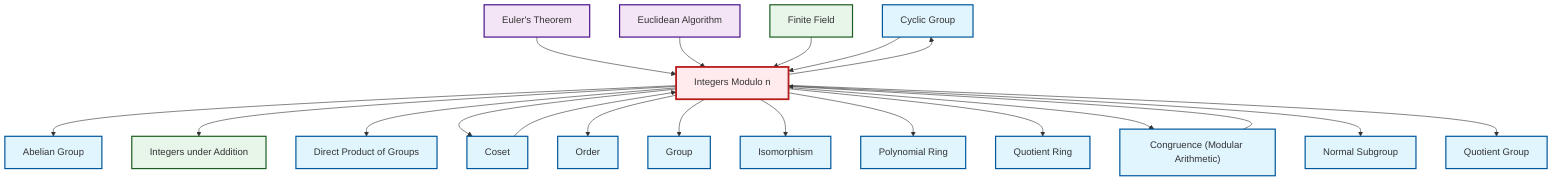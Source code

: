 graph TD
    classDef definition fill:#e1f5fe,stroke:#01579b,stroke-width:2px
    classDef theorem fill:#f3e5f5,stroke:#4a148c,stroke-width:2px
    classDef axiom fill:#fff3e0,stroke:#e65100,stroke-width:2px
    classDef example fill:#e8f5e9,stroke:#1b5e20,stroke-width:2px
    classDef current fill:#ffebee,stroke:#b71c1c,stroke-width:3px
    def-abelian-group["Abelian Group"]:::definition
    def-cyclic-group["Cyclic Group"]:::definition
    def-group["Group"]:::definition
    def-order["Order"]:::definition
    thm-euler["Euler's Theorem"]:::theorem
    def-direct-product["Direct Product of Groups"]:::definition
    def-congruence["Congruence (Modular Arithmetic)"]:::definition
    def-normal-subgroup["Normal Subgroup"]:::definition
    def-quotient-ring["Quotient Ring"]:::definition
    ex-finite-field["Finite Field"]:::example
    thm-euclidean-algorithm["Euclidean Algorithm"]:::theorem
    def-isomorphism["Isomorphism"]:::definition
    ex-integers-addition["Integers under Addition"]:::example
    def-polynomial-ring["Polynomial Ring"]:::definition
    def-coset["Coset"]:::definition
    def-quotient-group["Quotient Group"]:::definition
    ex-quotient-integers-mod-n["Integers Modulo n"]:::example
    thm-euler --> ex-quotient-integers-mod-n
    ex-quotient-integers-mod-n --> def-abelian-group
    thm-euclidean-algorithm --> ex-quotient-integers-mod-n
    ex-quotient-integers-mod-n --> ex-integers-addition
    ex-quotient-integers-mod-n --> def-direct-product
    ex-quotient-integers-mod-n --> def-coset
    ex-finite-field --> ex-quotient-integers-mod-n
    ex-quotient-integers-mod-n --> def-order
    def-cyclic-group --> ex-quotient-integers-mod-n
    ex-quotient-integers-mod-n --> def-group
    def-coset --> ex-quotient-integers-mod-n
    ex-quotient-integers-mod-n --> def-isomorphism
    ex-quotient-integers-mod-n --> def-polynomial-ring
    ex-quotient-integers-mod-n --> def-quotient-ring
    ex-quotient-integers-mod-n --> def-cyclic-group
    ex-quotient-integers-mod-n --> def-congruence
    ex-quotient-integers-mod-n --> def-normal-subgroup
    ex-quotient-integers-mod-n --> def-quotient-group
    def-congruence --> ex-quotient-integers-mod-n
    class ex-quotient-integers-mod-n current